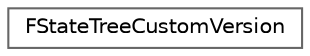 digraph "Graphical Class Hierarchy"
{
 // INTERACTIVE_SVG=YES
 // LATEX_PDF_SIZE
  bgcolor="transparent";
  edge [fontname=Helvetica,fontsize=10,labelfontname=Helvetica,labelfontsize=10];
  node [fontname=Helvetica,fontsize=10,shape=box,height=0.2,width=0.4];
  rankdir="LR";
  Node0 [id="Node000000",label="FStateTreeCustomVersion",height=0.2,width=0.4,color="grey40", fillcolor="white", style="filled",URL="$da/ddf/structFStateTreeCustomVersion.html",tooltip="Custom serialization version for StateTree Asset."];
}
